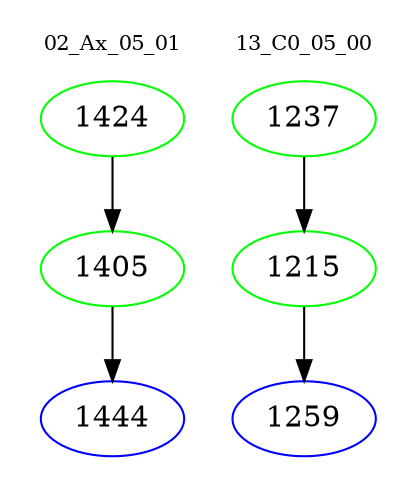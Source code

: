 digraph{
subgraph cluster_0 {
color = white
label = "02_Ax_05_01";
fontsize=10;
T0_1424 [label="1424", color="green"]
T0_1424 -> T0_1405 [color="black"]
T0_1405 [label="1405", color="green"]
T0_1405 -> T0_1444 [color="black"]
T0_1444 [label="1444", color="blue"]
}
subgraph cluster_1 {
color = white
label = "13_C0_05_00";
fontsize=10;
T1_1237 [label="1237", color="green"]
T1_1237 -> T1_1215 [color="black"]
T1_1215 [label="1215", color="green"]
T1_1215 -> T1_1259 [color="black"]
T1_1259 [label="1259", color="blue"]
}
}
